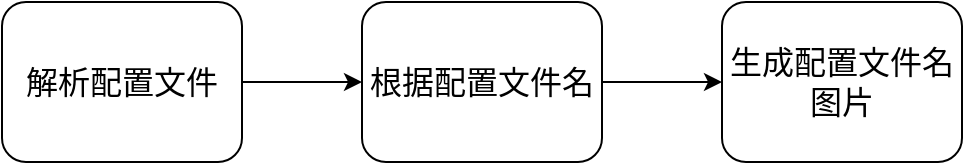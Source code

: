<mxfile version="12.5.5" type="github">
  <diagram id="LGGEMMB9tH4xGVAg0BFs" name="Page-1">
    <mxGraphModel dx="1360" dy="802" grid="1" gridSize="10" guides="1" tooltips="1" connect="1" arrows="1" fold="1" page="1" pageScale="1" pageWidth="3300" pageHeight="4681" math="0" shadow="0">
      <root>
        <mxCell id="0"/>
        <mxCell id="1" parent="0"/>
        <mxCell id="2BuT1YtT7xD2IwbCETt1-3" style="edgeStyle=orthogonalEdgeStyle;rounded=0;orthogonalLoop=1;jettySize=auto;html=1;exitX=1;exitY=0.5;exitDx=0;exitDy=0;entryX=0;entryY=0.5;entryDx=0;entryDy=0;" edge="1" parent="1" source="2BuT1YtT7xD2IwbCETt1-1" target="2BuT1YtT7xD2IwbCETt1-2">
          <mxGeometry relative="1" as="geometry"/>
        </mxCell>
        <mxCell id="2BuT1YtT7xD2IwbCETt1-1" value="&lt;font style=&quot;font-size: 16px&quot;&gt;&lt;font style=&quot;font-size: 16px&quot;&gt;解析配置文&lt;/font&gt;件&lt;/font&gt;" style="rounded=1;whiteSpace=wrap;html=1;" vertex="1" parent="1">
          <mxGeometry x="230" y="180" width="120" height="80" as="geometry"/>
        </mxCell>
        <mxCell id="2BuT1YtT7xD2IwbCETt1-5" style="edgeStyle=orthogonalEdgeStyle;rounded=0;orthogonalLoop=1;jettySize=auto;html=1;exitX=1;exitY=0.5;exitDx=0;exitDy=0;entryX=0;entryY=0.5;entryDx=0;entryDy=0;" edge="1" parent="1" source="2BuT1YtT7xD2IwbCETt1-2" target="2BuT1YtT7xD2IwbCETt1-4">
          <mxGeometry relative="1" as="geometry"/>
        </mxCell>
        <mxCell id="2BuT1YtT7xD2IwbCETt1-2" value="&lt;span style=&quot;font-size: 16px&quot;&gt;根据配置文件名&lt;/span&gt;" style="rounded=1;whiteSpace=wrap;html=1;" vertex="1" parent="1">
          <mxGeometry x="410" y="180" width="120" height="80" as="geometry"/>
        </mxCell>
        <mxCell id="2BuT1YtT7xD2IwbCETt1-4" value="&lt;span style=&quot;font-size: 16px&quot;&gt;生成配置文件名图片&lt;/span&gt;" style="rounded=1;whiteSpace=wrap;html=1;" vertex="1" parent="1">
          <mxGeometry x="590" y="180" width="120" height="80" as="geometry"/>
        </mxCell>
      </root>
    </mxGraphModel>
  </diagram>
</mxfile>
